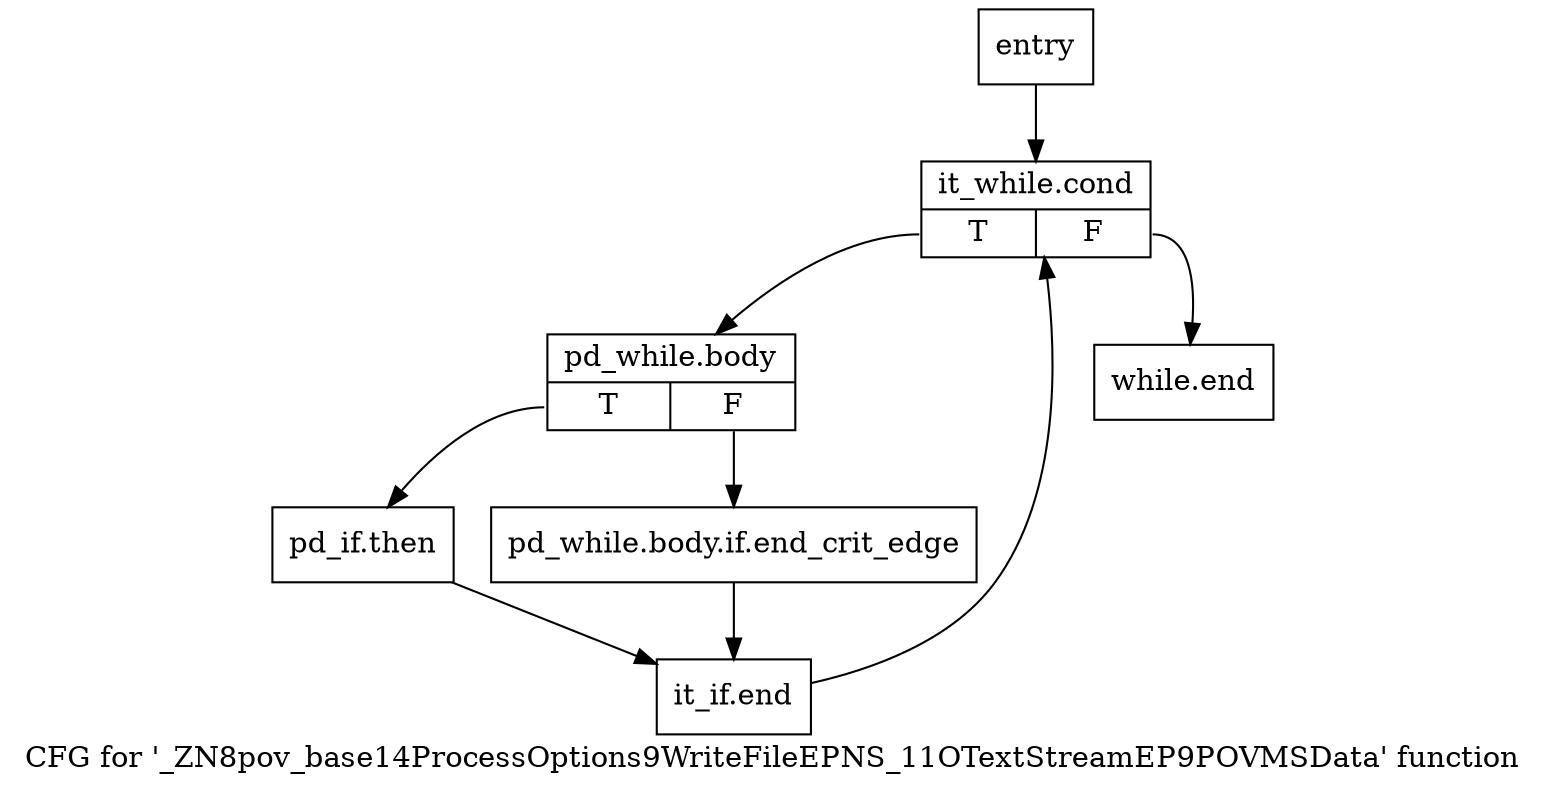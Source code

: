 digraph "CFG for '_ZN8pov_base14ProcessOptions9WriteFileEPNS_11OTextStreamEP9POVMSData' function" {
	label="CFG for '_ZN8pov_base14ProcessOptions9WriteFileEPNS_11OTextStreamEP9POVMSData' function";

	Node0x1d60220 [shape=record,label="{entry}"];
	Node0x1d60220 -> Node0x1d60270;
	Node0x1d60270 [shape=record,label="{it_while.cond|{<s0>T|<s1>F}}"];
	Node0x1d60270:s0 -> Node0x1d602c0;
	Node0x1d60270:s1 -> Node0x1d60400;
	Node0x1d602c0 [shape=record,label="{pd_while.body|{<s0>T|<s1>F}}"];
	Node0x1d602c0:s0 -> Node0x1d60360;
	Node0x1d602c0:s1 -> Node0x1d60310;
	Node0x1d60310 [shape=record,label="{pd_while.body.if.end_crit_edge}"];
	Node0x1d60310 -> Node0x1d603b0;
	Node0x1d60360 [shape=record,label="{pd_if.then}"];
	Node0x1d60360 -> Node0x1d603b0;
	Node0x1d603b0 [shape=record,label="{it_if.end}"];
	Node0x1d603b0 -> Node0x1d60270;
	Node0x1d60400 [shape=record,label="{while.end}"];
}
